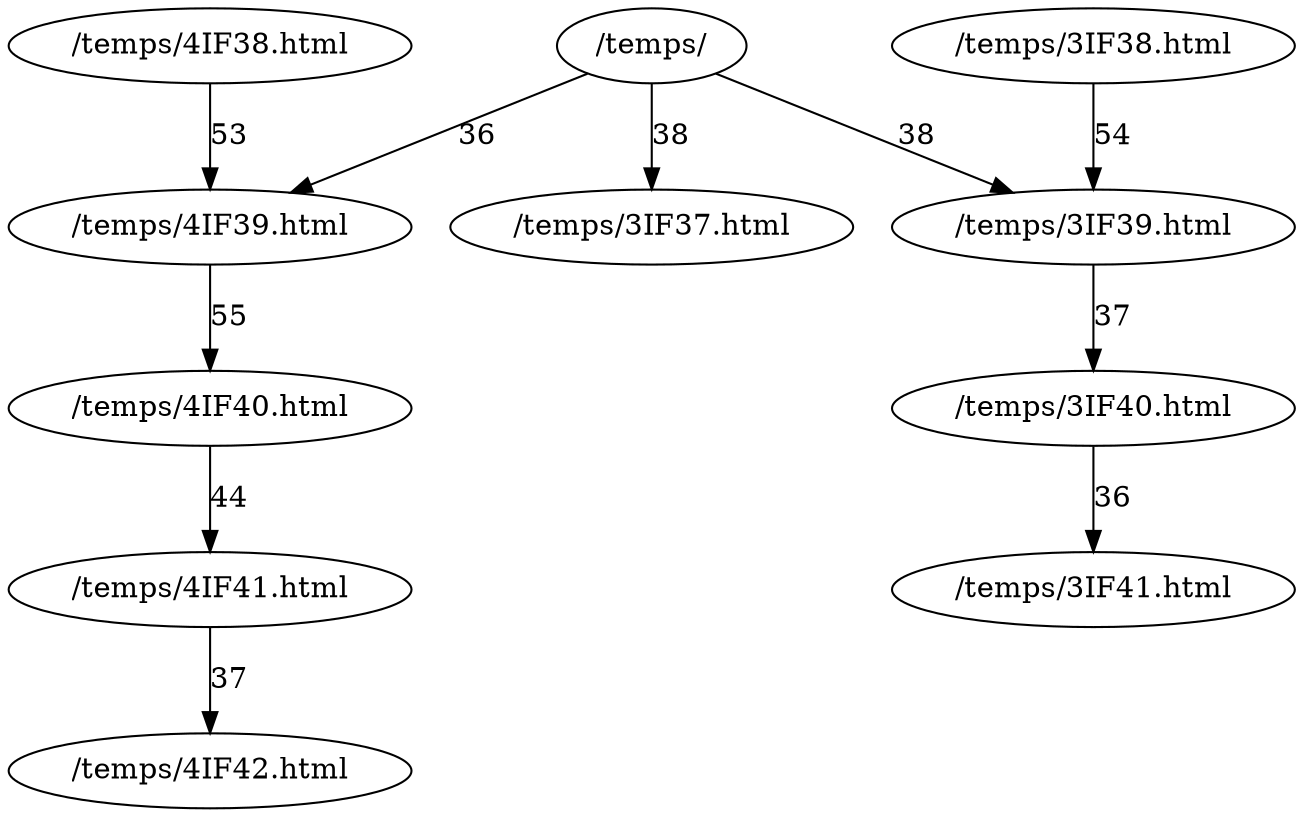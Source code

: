 digraph{
"/temps/4IF39.html" -> "/temps/4IF40.html" [label="55"]
"/temps/3IF38.html" -> "/temps/3IF39.html" [label="54"]
"/temps/4IF38.html" -> "/temps/4IF39.html" [label="53"]
"/temps/4IF40.html" -> "/temps/4IF41.html" [label="44"]
"/temps/" -> "/temps/3IF37.html" [label="38"]
"/temps/" -> "/temps/3IF39.html" [label="38"]
"/temps/3IF39.html" -> "/temps/3IF40.html" [label="37"]
"/temps/4IF41.html" -> "/temps/4IF42.html" [label="37"]
"/temps/3IF40.html" -> "/temps/3IF41.html" [label="36"]
"/temps/" -> "/temps/4IF39.html" [label="36"]
}